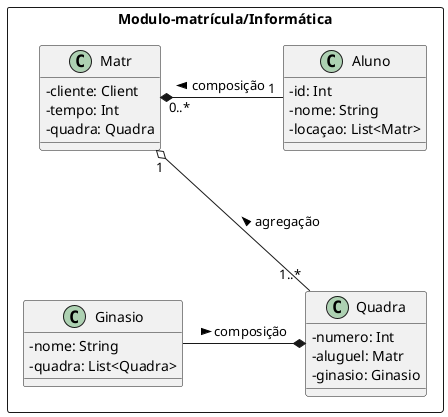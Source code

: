 @startuml matriculaInformatica
skinparam ClassAttributeIconSize 0

package Modulo-matrícula/Informática <<Rectangle>> {

    class Aluno {
    - id: Int
    - nome: String
    - locaçao: List<Matr>
  }

  Aluno "1" -l--* "0..*" Matr: composição >

  class Matr {
    - cliente: Client
    - tempo: Int
    - quadra: Quadra
  }

  Matr "1" o--- "1..*" Quadra: < agregação

  class Quadra {
    - numero: Int
    - aluguel: Matr
    - ginasio: Ginasio
  }

  Quadra *-l- Ginasio: < composição

  class Ginasio {
    - nome: String
    - quadra: List<Quadra>
  }

}
@enduml